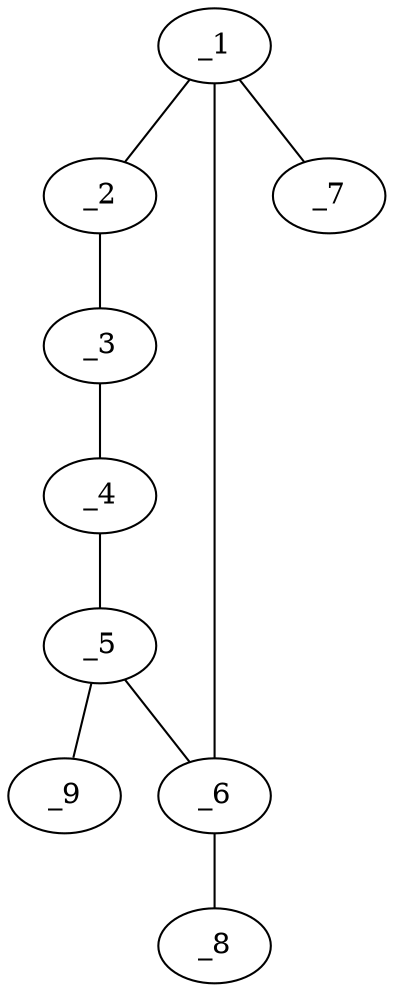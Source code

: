 graph molid623648 {
	_1	 [charge=0,
		chem=1,
		symbol="C  ",
		x="2.866",
		y=0];
	_2	 [charge=0,
		chem=2,
		symbol="O  ",
		x="2.866",
		y="-1"];
	_1 -- _2	 [valence=1];
	_6	 [charge=0,
		chem=1,
		symbol="C  ",
		x="3.7321",
		y="0.5"];
	_1 -- _6	 [valence=1];
	_7	 [charge=0,
		chem=1,
		symbol="C  ",
		x=2,
		y="0.5"];
	_1 -- _7	 [valence=1];
	_3	 [charge=0,
		chem=1,
		symbol="C  ",
		x="3.732",
		y="-1.5"];
	_2 -- _3	 [valence=1];
	_4	 [charge=0,
		chem=1,
		symbol="C  ",
		x="4.5981",
		y="-1"];
	_3 -- _4	 [valence=2];
	_5	 [charge=0,
		chem=1,
		symbol="C  ",
		x="4.5981",
		y=0];
	_4 -- _5	 [valence=1];
	_5 -- _6	 [valence=1];
	_9	 [charge=0,
		chem=2,
		symbol="O  ",
		x="5.4641",
		y="0.5"];
	_5 -- _9	 [valence=2];
	_8	 [charge=0,
		chem=2,
		symbol="O  ",
		x="3.7321",
		y="1.5"];
	_6 -- _8	 [valence=1];
}
